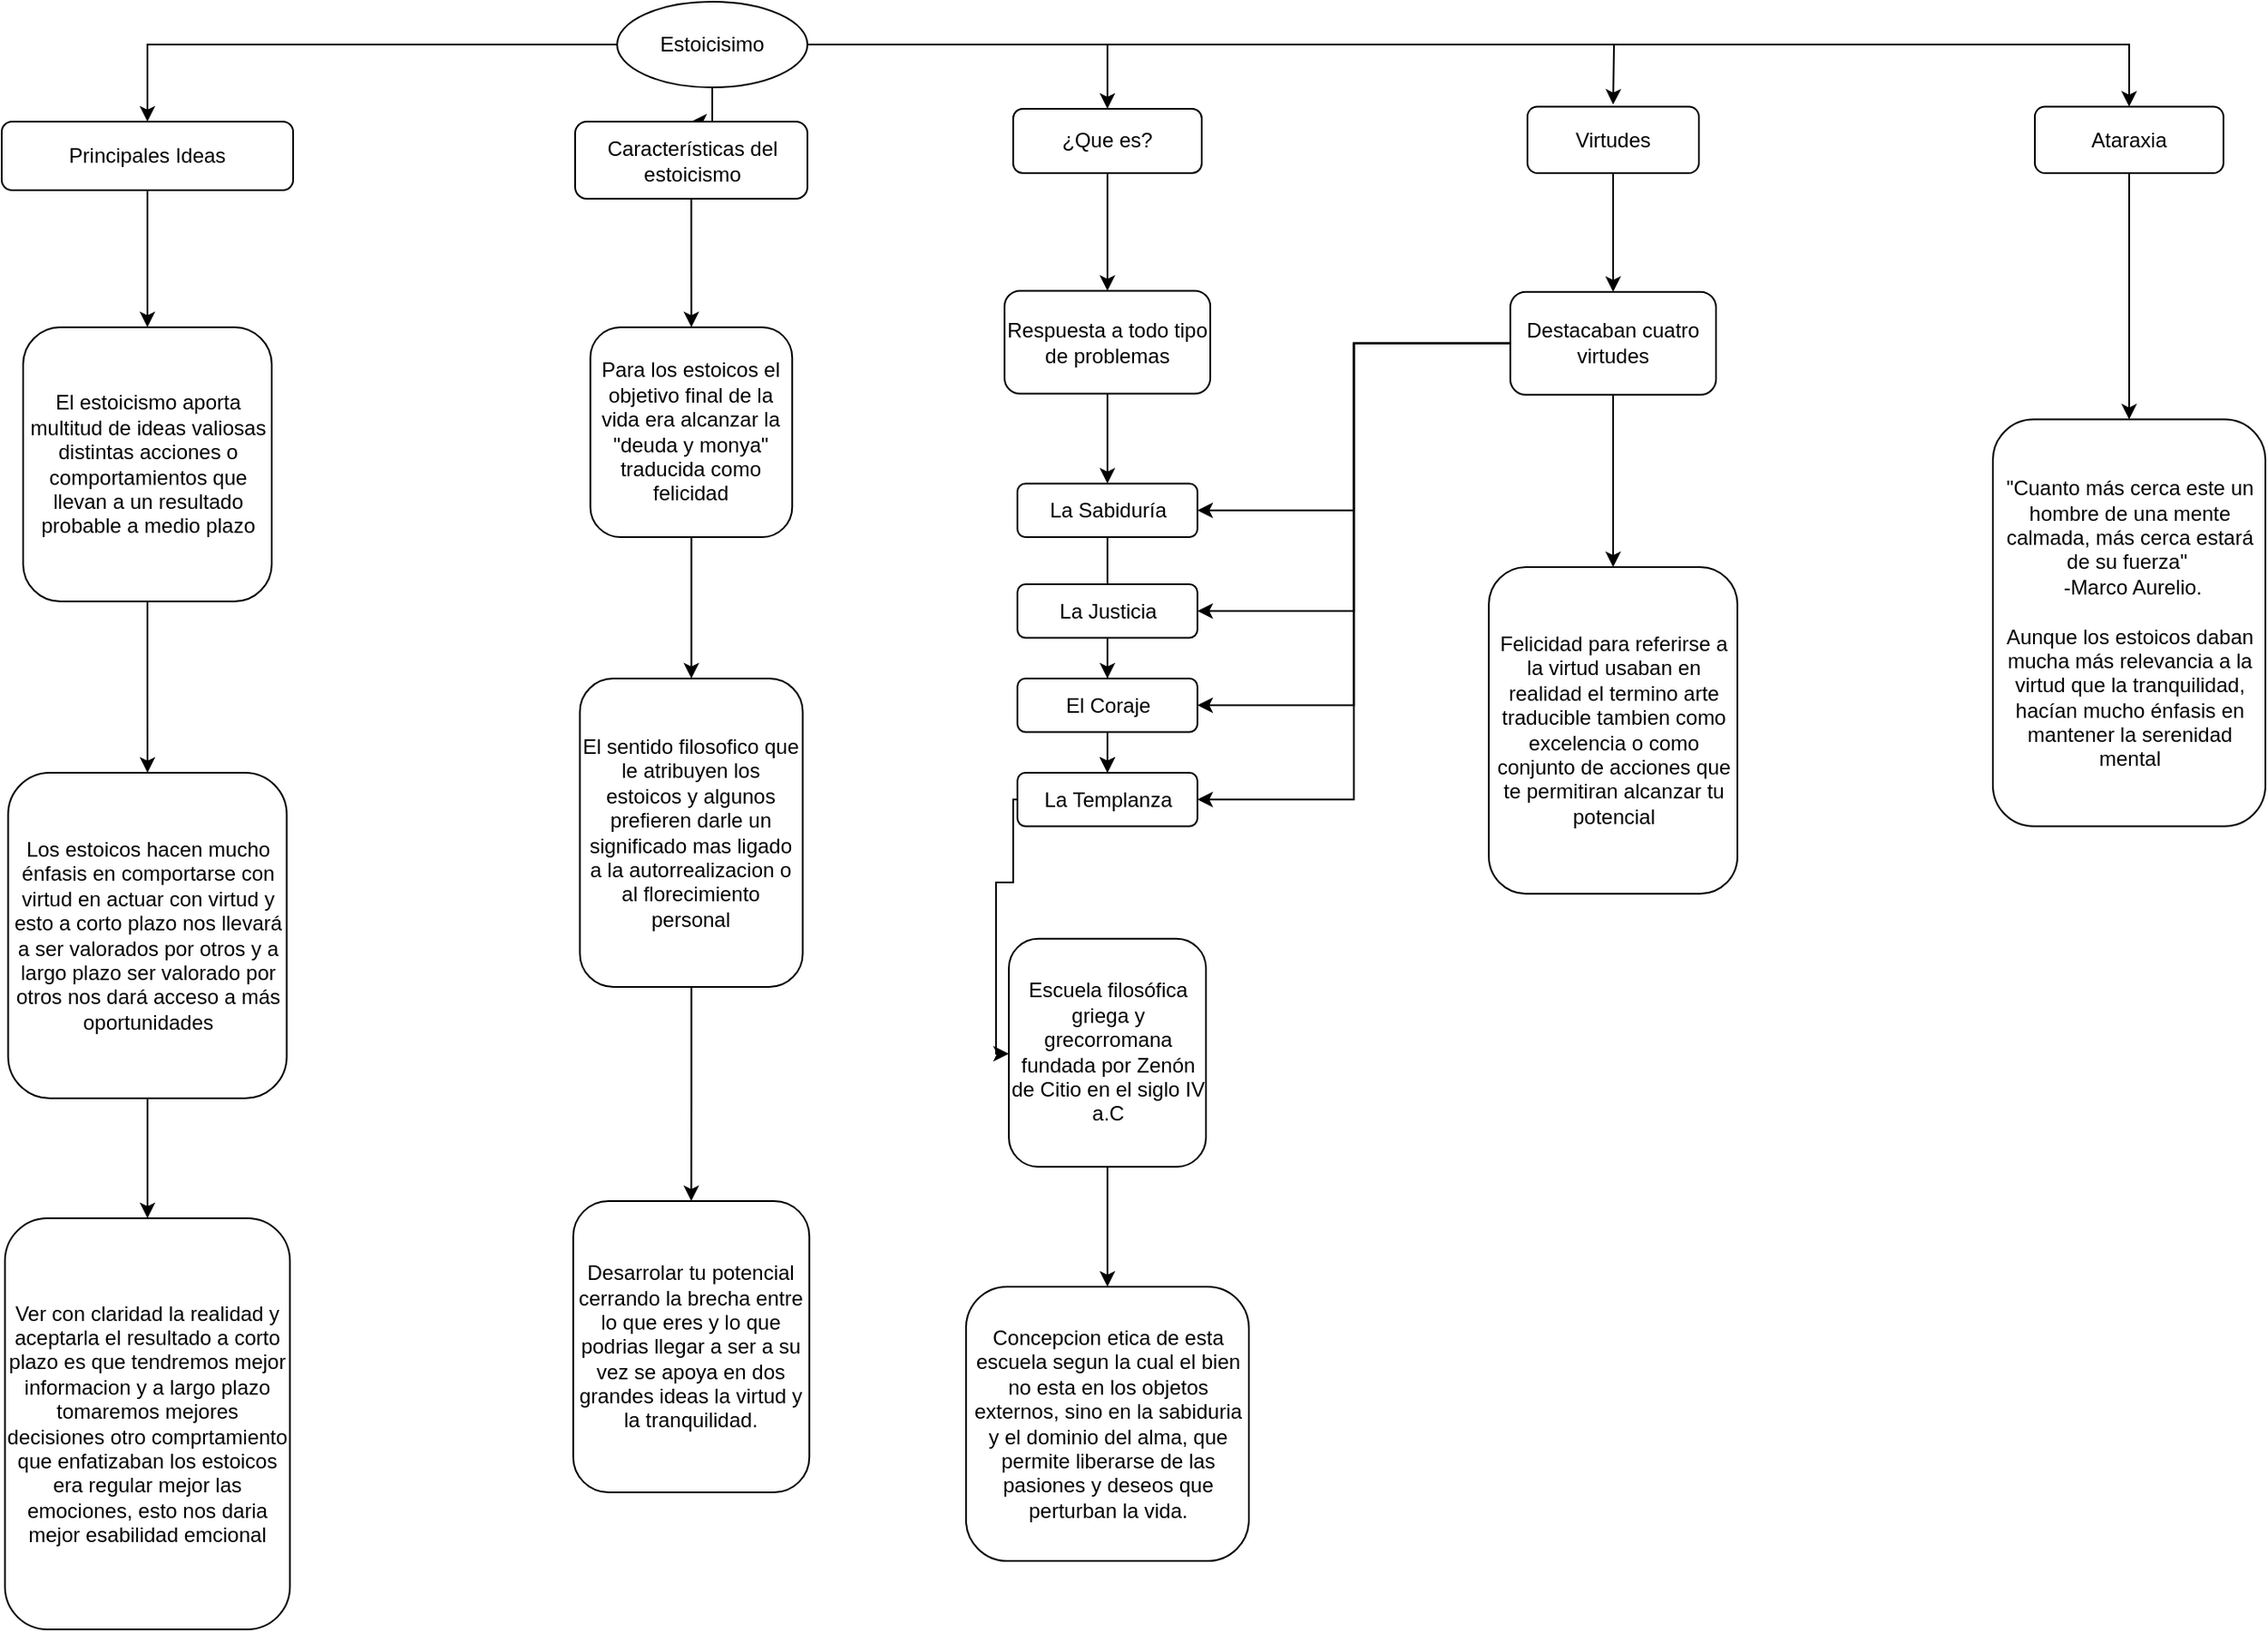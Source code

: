 <mxfile version="22.0.4" type="github">
  <diagram name="Página-1" id="GbzWcnTg4kdYDj2yrQBm">
    <mxGraphModel dx="1674" dy="754" grid="1" gridSize="10" guides="1" tooltips="1" connect="1" arrows="1" fold="1" page="1" pageScale="1" pageWidth="827" pageHeight="1169" math="0" shadow="0">
      <root>
        <mxCell id="0" />
        <mxCell id="1" parent="0" />
        <mxCell id="mPCkwidRd5LoQfdgIRz6-3" value="" style="edgeStyle=orthogonalEdgeStyle;rounded=0;orthogonalLoop=1;jettySize=auto;html=1;" edge="1" parent="1" source="mPCkwidRd5LoQfdgIRz6-1" target="mPCkwidRd5LoQfdgIRz6-2">
          <mxGeometry relative="1" as="geometry" />
        </mxCell>
        <mxCell id="mPCkwidRd5LoQfdgIRz6-11" value="" style="edgeStyle=orthogonalEdgeStyle;rounded=0;orthogonalLoop=1;jettySize=auto;html=1;" edge="1" parent="1" source="mPCkwidRd5LoQfdgIRz6-1" target="mPCkwidRd5LoQfdgIRz6-10">
          <mxGeometry relative="1" as="geometry" />
        </mxCell>
        <mxCell id="mPCkwidRd5LoQfdgIRz6-19" value="" style="edgeStyle=orthogonalEdgeStyle;rounded=0;orthogonalLoop=1;jettySize=auto;html=1;" edge="1" parent="1" source="mPCkwidRd5LoQfdgIRz6-1" target="mPCkwidRd5LoQfdgIRz6-18">
          <mxGeometry relative="1" as="geometry" />
        </mxCell>
        <mxCell id="mPCkwidRd5LoQfdgIRz6-49" style="edgeStyle=orthogonalEdgeStyle;rounded=0;orthogonalLoop=1;jettySize=auto;html=1;" edge="1" parent="1" source="mPCkwidRd5LoQfdgIRz6-1">
          <mxGeometry relative="1" as="geometry">
            <mxPoint x="940" y="70" as="targetPoint" />
          </mxGeometry>
        </mxCell>
        <mxCell id="mPCkwidRd5LoQfdgIRz6-58" style="edgeStyle=orthogonalEdgeStyle;rounded=0;orthogonalLoop=1;jettySize=auto;html=1;" edge="1" parent="1" source="mPCkwidRd5LoQfdgIRz6-1" target="mPCkwidRd5LoQfdgIRz6-47">
          <mxGeometry relative="1" as="geometry" />
        </mxCell>
        <mxCell id="mPCkwidRd5LoQfdgIRz6-1" value="&lt;div&gt;Estoicisimo&lt;/div&gt;" style="ellipse;whiteSpace=wrap;html=1;" vertex="1" parent="1">
          <mxGeometry x="359" y="10" width="111" height="50" as="geometry" />
        </mxCell>
        <mxCell id="mPCkwidRd5LoQfdgIRz6-5" value="" style="edgeStyle=orthogonalEdgeStyle;rounded=0;orthogonalLoop=1;jettySize=auto;html=1;" edge="1" parent="1" source="mPCkwidRd5LoQfdgIRz6-2" target="mPCkwidRd5LoQfdgIRz6-4">
          <mxGeometry relative="1" as="geometry" />
        </mxCell>
        <mxCell id="mPCkwidRd5LoQfdgIRz6-2" value="Principales Ideas" style="rounded=1;whiteSpace=wrap;html=1;" vertex="1" parent="1">
          <mxGeometry y="80" width="170" height="40" as="geometry" />
        </mxCell>
        <mxCell id="mPCkwidRd5LoQfdgIRz6-7" value="" style="edgeStyle=orthogonalEdgeStyle;rounded=0;orthogonalLoop=1;jettySize=auto;html=1;" edge="1" parent="1" source="mPCkwidRd5LoQfdgIRz6-4" target="mPCkwidRd5LoQfdgIRz6-6">
          <mxGeometry relative="1" as="geometry" />
        </mxCell>
        <mxCell id="mPCkwidRd5LoQfdgIRz6-4" value="El estoicismo aporta multitud de ideas valiosas distintas acciones o comportamientos que llevan a un resultado probable a medio plazo" style="whiteSpace=wrap;html=1;rounded=1;" vertex="1" parent="1">
          <mxGeometry x="12.5" y="200" width="145" height="160" as="geometry" />
        </mxCell>
        <mxCell id="mPCkwidRd5LoQfdgIRz6-9" value="" style="edgeStyle=orthogonalEdgeStyle;rounded=0;orthogonalLoop=1;jettySize=auto;html=1;" edge="1" parent="1" source="mPCkwidRd5LoQfdgIRz6-6" target="mPCkwidRd5LoQfdgIRz6-8">
          <mxGeometry relative="1" as="geometry" />
        </mxCell>
        <mxCell id="mPCkwidRd5LoQfdgIRz6-6" value="Los estoicos hacen mucho énfasis en comportarse con virtud en actuar con virtud y esto a corto plazo nos llevará a ser valorados por otros y a largo plazo ser valorado por otros nos dará acceso a más oportunidades" style="whiteSpace=wrap;html=1;rounded=1;" vertex="1" parent="1">
          <mxGeometry x="3.75" y="460" width="162.5" height="190" as="geometry" />
        </mxCell>
        <mxCell id="mPCkwidRd5LoQfdgIRz6-8" value="Ver con claridad la realidad y aceptarla el resultado a corto plazo es que tendremos mejor informacion y a largo plazo tomaremos mejores decisiones otro comprtamiento que enfatizaban los estoicos era regular mejor las emociones, esto nos daria mejor esabilidad emcional" style="whiteSpace=wrap;html=1;rounded=1;" vertex="1" parent="1">
          <mxGeometry x="1.88" y="720" width="166.25" height="240" as="geometry" />
        </mxCell>
        <mxCell id="mPCkwidRd5LoQfdgIRz6-13" value="" style="edgeStyle=orthogonalEdgeStyle;rounded=0;orthogonalLoop=1;jettySize=auto;html=1;" edge="1" parent="1" source="mPCkwidRd5LoQfdgIRz6-10" target="mPCkwidRd5LoQfdgIRz6-12">
          <mxGeometry relative="1" as="geometry" />
        </mxCell>
        <mxCell id="mPCkwidRd5LoQfdgIRz6-10" value="Características del estoicismo" style="rounded=1;whiteSpace=wrap;html=1;" vertex="1" parent="1">
          <mxGeometry x="334.5" y="80" width="135.5" height="45" as="geometry" />
        </mxCell>
        <mxCell id="mPCkwidRd5LoQfdgIRz6-15" value="" style="edgeStyle=orthogonalEdgeStyle;rounded=0;orthogonalLoop=1;jettySize=auto;html=1;" edge="1" parent="1" source="mPCkwidRd5LoQfdgIRz6-12" target="mPCkwidRd5LoQfdgIRz6-14">
          <mxGeometry relative="1" as="geometry" />
        </mxCell>
        <mxCell id="mPCkwidRd5LoQfdgIRz6-12" value="Para los estoicos el objetivo final de la vida era alcanzar la &quot;deuda y monya&quot; traducida como felicidad" style="rounded=1;whiteSpace=wrap;html=1;" vertex="1" parent="1">
          <mxGeometry x="343.38" y="200" width="117.75" height="122.5" as="geometry" />
        </mxCell>
        <mxCell id="mPCkwidRd5LoQfdgIRz6-17" value="" style="edgeStyle=orthogonalEdgeStyle;rounded=0;orthogonalLoop=1;jettySize=auto;html=1;" edge="1" parent="1" source="mPCkwidRd5LoQfdgIRz6-14" target="mPCkwidRd5LoQfdgIRz6-16">
          <mxGeometry relative="1" as="geometry" />
        </mxCell>
        <mxCell id="mPCkwidRd5LoQfdgIRz6-14" value="El sentido filosofico que le atribuyen los estoicos y algunos prefieren darle un significado mas ligado a la autorrealizacion o al florecimiento personal" style="whiteSpace=wrap;html=1;rounded=1;" vertex="1" parent="1">
          <mxGeometry x="337.26" y="405" width="130" height="180" as="geometry" />
        </mxCell>
        <mxCell id="mPCkwidRd5LoQfdgIRz6-16" value="Desarrolar tu potencial cerrando la brecha entre lo que eres y lo que podrias llegar a ser a su vez se apoya en dos grandes ideas la virtud y la tranquilidad." style="rounded=1;whiteSpace=wrap;html=1;" vertex="1" parent="1">
          <mxGeometry x="333.38" y="710" width="137.74" height="170" as="geometry" />
        </mxCell>
        <mxCell id="mPCkwidRd5LoQfdgIRz6-21" value="" style="edgeStyle=orthogonalEdgeStyle;rounded=0;orthogonalLoop=1;jettySize=auto;html=1;" edge="1" parent="1" source="mPCkwidRd5LoQfdgIRz6-18" target="mPCkwidRd5LoQfdgIRz6-20">
          <mxGeometry relative="1" as="geometry" />
        </mxCell>
        <mxCell id="mPCkwidRd5LoQfdgIRz6-18" value="¿Que es?" style="rounded=1;whiteSpace=wrap;html=1;" vertex="1" parent="1">
          <mxGeometry x="590" y="72.5" width="110" height="37.5" as="geometry" />
        </mxCell>
        <mxCell id="mPCkwidRd5LoQfdgIRz6-23" value="" style="edgeStyle=orthogonalEdgeStyle;rounded=0;orthogonalLoop=1;jettySize=auto;html=1;" edge="1" parent="1" source="mPCkwidRd5LoQfdgIRz6-20" target="mPCkwidRd5LoQfdgIRz6-22">
          <mxGeometry relative="1" as="geometry" />
        </mxCell>
        <mxCell id="mPCkwidRd5LoQfdgIRz6-20" value="Respuesta a todo tipo de problemas" style="rounded=1;whiteSpace=wrap;html=1;" vertex="1" parent="1">
          <mxGeometry x="585" y="178.75" width="120" height="60" as="geometry" />
        </mxCell>
        <mxCell id="mPCkwidRd5LoQfdgIRz6-33" value="" style="edgeStyle=orthogonalEdgeStyle;rounded=0;orthogonalLoop=1;jettySize=auto;html=1;" edge="1" parent="1" source="mPCkwidRd5LoQfdgIRz6-22" target="mPCkwidRd5LoQfdgIRz6-28">
          <mxGeometry relative="1" as="geometry" />
        </mxCell>
        <mxCell id="mPCkwidRd5LoQfdgIRz6-22" value="La Sabiduría" style="whiteSpace=wrap;html=1;rounded=1;" vertex="1" parent="1">
          <mxGeometry x="592.5" y="291.25" width="105" height="31.25" as="geometry" />
        </mxCell>
        <mxCell id="mPCkwidRd5LoQfdgIRz6-34" value="" style="edgeStyle=orthogonalEdgeStyle;rounded=0;orthogonalLoop=1;jettySize=auto;html=1;" edge="1" parent="1" source="mPCkwidRd5LoQfdgIRz6-27" target="mPCkwidRd5LoQfdgIRz6-29">
          <mxGeometry relative="1" as="geometry" />
        </mxCell>
        <mxCell id="mPCkwidRd5LoQfdgIRz6-27" value="La Justicia" style="whiteSpace=wrap;html=1;rounded=1;" vertex="1" parent="1">
          <mxGeometry x="592.5" y="350" width="105" height="31.25" as="geometry" />
        </mxCell>
        <mxCell id="mPCkwidRd5LoQfdgIRz6-35" value="" style="edgeStyle=orthogonalEdgeStyle;rounded=0;orthogonalLoop=1;jettySize=auto;html=1;" edge="1" parent="1" source="mPCkwidRd5LoQfdgIRz6-28" target="mPCkwidRd5LoQfdgIRz6-29">
          <mxGeometry relative="1" as="geometry" />
        </mxCell>
        <mxCell id="mPCkwidRd5LoQfdgIRz6-28" value="El Coraje" style="whiteSpace=wrap;html=1;rounded=1;" vertex="1" parent="1">
          <mxGeometry x="592.5" y="405" width="105" height="31.25" as="geometry" />
        </mxCell>
        <mxCell id="mPCkwidRd5LoQfdgIRz6-37" value="" style="edgeStyle=orthogonalEdgeStyle;rounded=0;orthogonalLoop=1;jettySize=auto;html=1;" edge="1" parent="1" source="mPCkwidRd5LoQfdgIRz6-29" target="mPCkwidRd5LoQfdgIRz6-36">
          <mxGeometry relative="1" as="geometry">
            <Array as="points">
              <mxPoint x="590" y="476" />
              <mxPoint x="590" y="524" />
              <mxPoint x="580" y="524" />
              <mxPoint x="580" y="624" />
            </Array>
          </mxGeometry>
        </mxCell>
        <mxCell id="mPCkwidRd5LoQfdgIRz6-29" value="La Templanza" style="whiteSpace=wrap;html=1;rounded=1;" vertex="1" parent="1">
          <mxGeometry x="592.5" y="460" width="105" height="31.25" as="geometry" />
        </mxCell>
        <mxCell id="mPCkwidRd5LoQfdgIRz6-43" value="" style="edgeStyle=orthogonalEdgeStyle;rounded=0;orthogonalLoop=1;jettySize=auto;html=1;" edge="1" parent="1" source="mPCkwidRd5LoQfdgIRz6-36" target="mPCkwidRd5LoQfdgIRz6-42">
          <mxGeometry relative="1" as="geometry" />
        </mxCell>
        <mxCell id="mPCkwidRd5LoQfdgIRz6-36" value="Escuela filosófica griega y grecorromana fundada por Zenón de Citio en el siglo IV a.C" style="whiteSpace=wrap;html=1;rounded=1;" vertex="1" parent="1">
          <mxGeometry x="587.5" y="556.88" width="115" height="133.12" as="geometry" />
        </mxCell>
        <mxCell id="mPCkwidRd5LoQfdgIRz6-42" value="Concepcion etica de esta escuela segun la cual el bien no esta en los objetos externos, sino en la sabiduria y el dominio del alma, que permite liberarse de las pasiones y deseos que perturban la vida." style="whiteSpace=wrap;html=1;rounded=1;" vertex="1" parent="1">
          <mxGeometry x="562.5" y="760" width="165" height="160" as="geometry" />
        </mxCell>
        <mxCell id="mPCkwidRd5LoQfdgIRz6-51" value="" style="edgeStyle=orthogonalEdgeStyle;rounded=0;orthogonalLoop=1;jettySize=auto;html=1;" edge="1" parent="1" source="mPCkwidRd5LoQfdgIRz6-45" target="mPCkwidRd5LoQfdgIRz6-50">
          <mxGeometry relative="1" as="geometry" />
        </mxCell>
        <mxCell id="mPCkwidRd5LoQfdgIRz6-45" value="Virtudes" style="rounded=1;whiteSpace=wrap;html=1;" vertex="1" parent="1">
          <mxGeometry x="890" y="71.25" width="100" height="38.75" as="geometry" />
        </mxCell>
        <mxCell id="mPCkwidRd5LoQfdgIRz6-60" value="" style="edgeStyle=orthogonalEdgeStyle;rounded=0;orthogonalLoop=1;jettySize=auto;html=1;" edge="1" parent="1" source="mPCkwidRd5LoQfdgIRz6-47" target="mPCkwidRd5LoQfdgIRz6-59">
          <mxGeometry relative="1" as="geometry" />
        </mxCell>
        <mxCell id="mPCkwidRd5LoQfdgIRz6-47" value="Ataraxia" style="rounded=1;whiteSpace=wrap;html=1;" vertex="1" parent="1">
          <mxGeometry x="1186" y="71.25" width="110" height="38.75" as="geometry" />
        </mxCell>
        <mxCell id="mPCkwidRd5LoQfdgIRz6-53" value="" style="edgeStyle=orthogonalEdgeStyle;rounded=0;orthogonalLoop=1;jettySize=auto;html=1;" edge="1" parent="1" source="mPCkwidRd5LoQfdgIRz6-50" target="mPCkwidRd5LoQfdgIRz6-52">
          <mxGeometry relative="1" as="geometry" />
        </mxCell>
        <mxCell id="mPCkwidRd5LoQfdgIRz6-54" style="edgeStyle=orthogonalEdgeStyle;rounded=0;orthogonalLoop=1;jettySize=auto;html=1;entryX=1;entryY=0.5;entryDx=0;entryDy=0;" edge="1" parent="1" source="mPCkwidRd5LoQfdgIRz6-50" target="mPCkwidRd5LoQfdgIRz6-22">
          <mxGeometry relative="1" as="geometry" />
        </mxCell>
        <mxCell id="mPCkwidRd5LoQfdgIRz6-55" style="edgeStyle=orthogonalEdgeStyle;rounded=0;orthogonalLoop=1;jettySize=auto;html=1;entryX=1;entryY=0.5;entryDx=0;entryDy=0;" edge="1" parent="1" source="mPCkwidRd5LoQfdgIRz6-50" target="mPCkwidRd5LoQfdgIRz6-27">
          <mxGeometry relative="1" as="geometry" />
        </mxCell>
        <mxCell id="mPCkwidRd5LoQfdgIRz6-56" style="edgeStyle=orthogonalEdgeStyle;rounded=0;orthogonalLoop=1;jettySize=auto;html=1;entryX=1;entryY=0.5;entryDx=0;entryDy=0;" edge="1" parent="1" source="mPCkwidRd5LoQfdgIRz6-50" target="mPCkwidRd5LoQfdgIRz6-28">
          <mxGeometry relative="1" as="geometry" />
        </mxCell>
        <mxCell id="mPCkwidRd5LoQfdgIRz6-57" style="edgeStyle=orthogonalEdgeStyle;rounded=0;orthogonalLoop=1;jettySize=auto;html=1;entryX=1;entryY=0.5;entryDx=0;entryDy=0;" edge="1" parent="1" source="mPCkwidRd5LoQfdgIRz6-50" target="mPCkwidRd5LoQfdgIRz6-29">
          <mxGeometry relative="1" as="geometry" />
        </mxCell>
        <mxCell id="mPCkwidRd5LoQfdgIRz6-50" value="Destacaban cuatro virtudes" style="whiteSpace=wrap;html=1;rounded=1;" vertex="1" parent="1">
          <mxGeometry x="880" y="179.375" width="120" height="60" as="geometry" />
        </mxCell>
        <mxCell id="mPCkwidRd5LoQfdgIRz6-52" value="Felicidad para referirse a la virtud usaban en realidad el termino arte traducible tambien como excelencia o como conjunto de acciones que te permitiran alcanzar tu potencial" style="whiteSpace=wrap;html=1;rounded=1;" vertex="1" parent="1">
          <mxGeometry x="867.5" y="340" width="145" height="190.63" as="geometry" />
        </mxCell>
        <mxCell id="mPCkwidRd5LoQfdgIRz6-59" value="&lt;div&gt;&quot;Cuanto más cerca este un hombre de una mente calmada, más cerca estará de su fuerza&quot;&amp;nbsp;&lt;/div&gt;&lt;div&gt;&amp;nbsp;-Marco Aurelio.&lt;/div&gt;&lt;div&gt;&lt;br&gt;&lt;/div&gt;&lt;div&gt;Aunque los estoicos daban mucha más relevancia a la virtud que la tranquilidad, hacían mucho énfasis en mantener la serenidad mental&lt;br&gt;&lt;/div&gt;" style="rounded=1;whiteSpace=wrap;html=1;" vertex="1" parent="1">
          <mxGeometry x="1161.5" y="253.76" width="159" height="237.49" as="geometry" />
        </mxCell>
      </root>
    </mxGraphModel>
  </diagram>
</mxfile>
